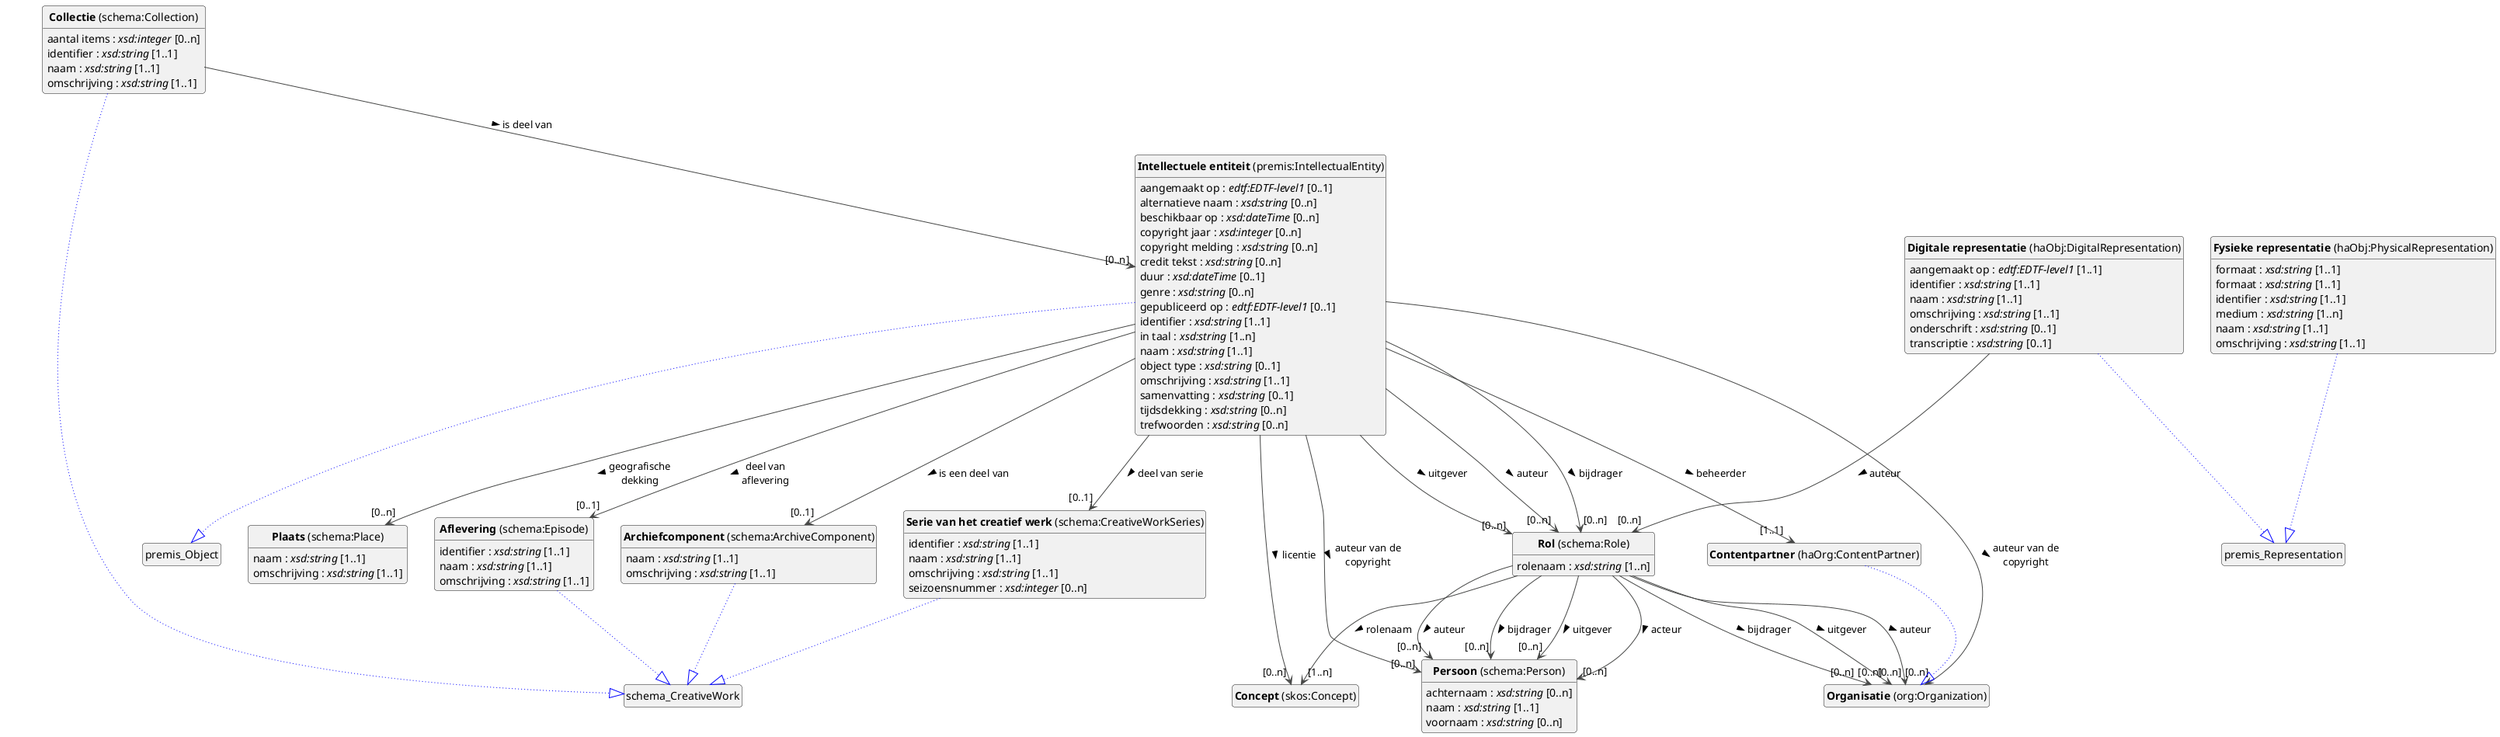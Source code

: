 @startuml
!theme vibrant
skinparam classFontSize 14
!define LIGHTORANGE
skinparam componentStyle uml2
skinparam wrapMessageWidth 100
' skinparam ArrowColor #Maroon
' Remove shadows
skinparam shadowing false
'skinparam linetype polyline
skinparam ArrowMessageAlignment left


class "<b>Intellectuele entiteit</b> (premis:IntellectualEntity)" as premis_IntellectualEntity [[#premis%3AIntellectualEntity]]
class "<b>Fysieke representatie</b> (haObj:PhysicalRepresentation)" as haObj_PhysicalRepresentation [[#haObj%3APhysicalRepresentation]]
class "<b>Digitale representatie</b> (haObj:DigitalRepresentation)" as haObj_DigitalRepresentation [[#haObj%3ADigitalRepresentation]]
class "<b>Serie van het creatief werk</b> (schema:CreativeWorkSeries)" as schema_CreativeWorkSeries [[#schema%3ACreativeWorkSeries]]
class "<b>Aflevering</b> (schema:Episode)" as schema_Episode [[#schema%3AEpisode]]
class "<b>Plaats</b> (schema:Place)" as schema_Place [[#schema%3APlace]]
class "<b>Archiefcomponent</b> (schema:ArchiveComponent)" as schema_ArchiveComponent [[#schema%3AArchiveComponent]]
class "<b>Rol</b> (schema:Role)" as schema_Role [[#schema%3ARole]]
class "<b>Persoon</b> (schema:Person)" as schema_Person [[#schema%3APerson]]
class "<b>Collectie</b> (schema:Collection)" as schema_Collection [[#schema%3ACollection]]
class "<b>Organisatie</b> (org:Organization)" as org_Organization [[#org%3AOrganization]]
class "<b>Concept</b> (skos:Concept)" as skos_Concept [[#skos%3AConcept]]
class "<b>Contentpartner</b> (haOrg:ContentPartner)" as haOrg_ContentPartner [[#haOrg%3AContentPartner]]

premis_IntellectualEntity --|> premis_Object #blue;line.dotted;text:blue

premis_IntellectualEntity : aangemaakt op : <i>edtf:EDTF-level1</i> [0..1]

premis_IntellectualEntity : alternatieve naam : <i>xsd:string</i> [0..n]


premis_IntellectualEntity --> "[0..n]" schema_Role : auteur >

premis_IntellectualEntity --> "[0..n]" schema_Person : auteur van de copyright >
premis_IntellectualEntity --> "[0..n]" org_Organization : auteur van de copyright >

premis_IntellectualEntity --> "[1..1]" haOrg_ContentPartner : beheerder >
premis_IntellectualEntity : beschikbaar op : <i>xsd:dateTime</i> [0..n]


premis_IntellectualEntity --> "[0..n]" schema_Role : bijdrager >
premis_IntellectualEntity : copyright jaar : <i>xsd:integer</i> [0..n]

premis_IntellectualEntity : copyright melding : <i>xsd:string</i> [0..n]

premis_IntellectualEntity : credit tekst : <i>xsd:string</i> [0..n]


premis_IntellectualEntity --> "[0..1]" schema_Episode : deel van aflevering >

premis_IntellectualEntity --> "[0..1]" schema_CreativeWorkSeries : deel van serie >
premis_IntellectualEntity : duur : <i>xsd:dateTime</i> [0..1]

premis_IntellectualEntity : genre : <i>xsd:string</i> [0..n]


premis_IntellectualEntity --> "[0..n]" schema_Place : geografische dekking >
premis_IntellectualEntity : gepubliceerd op : <i>edtf:EDTF-level1</i> [0..1]

premis_IntellectualEntity : identifier : <i>xsd:string</i> [1..1]

premis_IntellectualEntity : in taal : <i>xsd:string</i> [1..n]


premis_IntellectualEntity --> "[0..1]" schema_ArchiveComponent : is een deel van >

premis_IntellectualEntity --> "[0..n]" skos_Concept : licentie >
premis_IntellectualEntity : naam : <i>xsd:string</i> [1..1]

premis_IntellectualEntity : object type : <i>xsd:string</i> [0..1]

premis_IntellectualEntity : omschrijving : <i>xsd:string</i> [1..1]


premis_IntellectualEntity : samenvatting : <i>xsd:string</i> [0..1]

premis_IntellectualEntity : tijdsdekking : <i>xsd:string</i> [0..n]

premis_IntellectualEntity : trefwoorden : <i>xsd:string</i> [0..n]


premis_IntellectualEntity --> "[0..n]" schema_Role : uitgever >

haObj_PhysicalRepresentation --|> premis_Representation #blue;line.dotted;text:blue

haObj_PhysicalRepresentation : formaat : <i>xsd:string</i> [1..1]

haObj_PhysicalRepresentation : formaat : <i>xsd:string</i> [1..1]

haObj_PhysicalRepresentation : identifier : <i>xsd:string</i> [1..1]

haObj_PhysicalRepresentation : medium : <i>xsd:string</i> [1..n]

haObj_PhysicalRepresentation : naam : <i>xsd:string</i> [1..1]

haObj_PhysicalRepresentation : omschrijving : <i>xsd:string</i> [1..1]


haObj_DigitalRepresentation --|> premis_Representation #blue;line.dotted;text:blue

haObj_DigitalRepresentation : aangemaakt op : <i>edtf:EDTF-level1</i> [1..1]


haObj_DigitalRepresentation --> "[0..n]" schema_Role : auteur >
haObj_DigitalRepresentation : identifier : <i>xsd:string</i> [1..1]

haObj_DigitalRepresentation : naam : <i>xsd:string</i> [1..1]

haObj_DigitalRepresentation : omschrijving : <i>xsd:string</i> [1..1]

haObj_DigitalRepresentation : onderschrift : <i>xsd:string</i> [0..1]

haObj_DigitalRepresentation : transcriptie : <i>xsd:string</i> [0..1]


schema_CreativeWorkSeries --|> schema_CreativeWork #blue;line.dotted;text:blue

schema_CreativeWorkSeries : identifier : <i>xsd:string</i> [1..1]

schema_CreativeWorkSeries : naam : <i>xsd:string</i> [1..1]

schema_CreativeWorkSeries : omschrijving : <i>xsd:string</i> [1..1]

schema_CreativeWorkSeries : seizoensnummer : <i>xsd:integer</i> [0..n]


schema_Episode --|> schema_CreativeWork #blue;line.dotted;text:blue

schema_Episode : identifier : <i>xsd:string</i> [1..1]

schema_Episode : naam : <i>xsd:string</i> [1..1]

schema_Episode : omschrijving : <i>xsd:string</i> [1..1]



schema_Place : naam : <i>xsd:string</i> [1..1]

schema_Place : omschrijving : <i>xsd:string</i> [1..1]


schema_ArchiveComponent --|> schema_CreativeWork #blue;line.dotted;text:blue

schema_ArchiveComponent : naam : <i>xsd:string</i> [1..1]

schema_ArchiveComponent : omschrijving : <i>xsd:string</i> [1..1]




schema_Role --> "[0..n]" schema_Person : acteur >

schema_Role --> "[0..n]" schema_Person : auteur >
schema_Role --> "[0..n]" org_Organization : auteur >

schema_Role --> "[0..n]" schema_Person : bijdrager >
schema_Role --> "[0..n]" org_Organization : bijdrager >
schema_Role : rolenaam : <i>xsd:string</i> [1..n]

schema_Role --> "[1..n]" skos_Concept : rolenaam >

schema_Role --> "[0..n]" schema_Person : uitgever >
schema_Role --> "[0..n]" org_Organization : uitgever >


schema_Person : achternaam : <i>xsd:string</i> [0..n]

schema_Person : naam : <i>xsd:string</i> [1..1]

schema_Person : voornaam : <i>xsd:string</i> [0..n]


schema_Collection --|> schema_CreativeWork #blue;line.dotted;text:blue

schema_Collection : aantal items : <i>xsd:integer</i> [0..n]

schema_Collection : identifier : <i>xsd:string</i> [1..1]


schema_Collection --> "[0..n]" premis_IntellectualEntity : is deel van >
schema_Collection : naam : <i>xsd:string</i> [1..1]

schema_Collection : omschrijving : <i>xsd:string</i> [1..1]






haOrg_ContentPartner --|> org_Organization #blue;line.dotted;text:blue



hide circle
hide methods
hide empty members
@enduml



